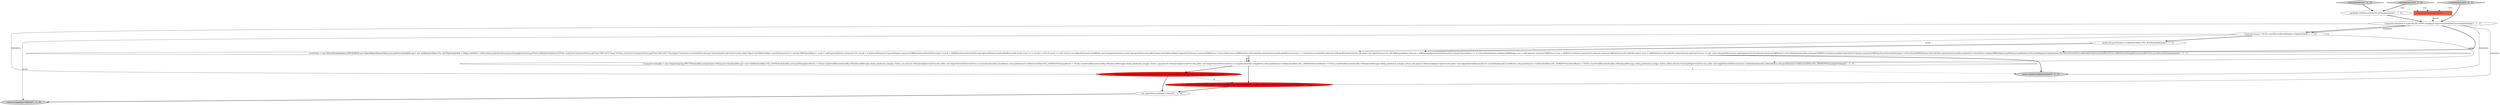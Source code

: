 digraph {
6 [style = filled, label = "Composite group = UIUtils.createPlaceholder(dialogArea,2)@@@5@@@['1', '1', '0']", fillcolor = white, shape = ellipse image = "AAA0AAABBB1BBB"];
1 [style = filled, label = "Composite parent@@@2@@@['1', '1', '1']", fillcolor = tomato, shape = box image = "AAA0AAABBB1BBB"];
3 [style = filled, label = "UIUtils.createInfoLabel(dialogArea,\"Predefined dashboards are read-only. But you can copy them.\")@@@136@@@['1', '0', '0']", fillcolor = red, shape = ellipse image = "AAA1AAABBB1BBB"];
0 [style = filled, label = "Composite dialogArea = super.edu.fdu.CPPDG.tinypdg.pe.ExpressionInfo@9a4c1parent@@@3@@@['1', '1', '1']", fillcolor = white, shape = ellipse image = "AAA0AAABBB1BBB"];
4 [style = filled, label = "createDialogArea['1', '0', '0']", fillcolor = lightgray, shape = diamond image = "AAA0AAABBB1BBB"];
14 [style = filled, label = "return dialogArea@@@91@@@['0', '0', '1']", fillcolor = lightgray, shape = ellipse image = "AAA0AAABBB3BBB"];
7 [style = filled, label = "this.updateButtons()@@@137@@@['1', '1', '0']", fillcolor = white, shape = ellipse image = "AAA0AAABBB1BBB"];
9 [style = filled, label = "{Composite buttonBar = new Composite(group,SWT.TOP)buttonBar.setLayout(new GridLayout(1,false))GridData gd = new GridData(GridData.FILL_VERTICAL)buttonBar.setLayoutData(gd)newButton = UIUtils.createPushButton(buttonBar,UIDashboardMessages.dialog_dashboard_manager_button_new,null,new SelectionAdapter(){@Override public void widgetSelected(SelectionEvent e){createDashboard()}})newButton.setLayoutData(new GridData(GridData.FILL_HORIZONTAL))copyButton = UIUtils.createPushButton(buttonBar,UIDashboardMessages.dialog_dashboard_manager_button_copy,null,new SelectionAdapter(){@Override public void widgetSelected(SelectionEvent e){copyDashboard()}})copyButton.setLayoutData(new GridData(GridData.FILL_HORIZONTAL))editButton = UIUtils.createPushButton(buttonBar,UIDashboardMessages.dialog_dashboard_manager_button_edit,null,new SelectionAdapter(){@Override public void widgetSelected(SelectionEvent e){editDashboard()}})editButton.setLayoutData(new GridData(GridData.FILL_HORIZONTAL))deleteButton = UIUtils.createPushButton(buttonBar,UIDashboardMessages.dialog_dashboard_manager_button_delete,null,new SelectionAdapter(){@Override public void widgetSelected(SelectionEvent e){deleteDashboard()}})deleteButton.setLayoutData(new GridData(GridData.FILL_HORIZONTAL))}@@@102@@@['1', '1', '0']", fillcolor = white, shape = ellipse image = "AAA0AAABBB1BBB"];
11 [style = filled, label = "createDialogArea['0', '1', '0']", fillcolor = lightgray, shape = diamond image = "AAA0AAABBB2BBB"];
5 [style = filled, label = "group.setLayoutData(new GridData(GridData.FILL_BOTH))@@@6@@@['1', '1', '0']", fillcolor = white, shape = ellipse image = "AAA0AAABBB1BBB"];
12 [style = filled, label = "UIUtils.createInfoLabel(dialogArea,UIDashboardMessages.dialog_dashboard_manager_infolabel_predifined_dashboard)@@@136@@@['0', '1', '0']", fillcolor = red, shape = ellipse image = "AAA1AAABBB2BBB"];
13 [style = filled, label = "createDialogArea['0', '0', '1']", fillcolor = lightgray, shape = diamond image = "AAA0AAABBB3BBB"];
2 [style = filled, label = "getShell().setMinimumSize(300,300)@@@3@@@['1', '1', '0']", fillcolor = white, shape = ellipse image = "AAA0AAABBB1BBB"];
10 [style = filled, label = "return group@@@138@@@['1', '1', '0']", fillcolor = lightgray, shape = ellipse image = "AAA0AAABBB1BBB"];
8 [style = filled, label = "{treeViewer = new FilteredTree(dialogArea,SWT.BORDER,new NamedObjectPatternFilter(),true).getViewer()GridData gd = new GridData(GridData.FILL_BOTH)gd.heightHint = 300gd.widthHint = 300treeViewer.getControl().setLayoutData(gd)treeViewer.getTree().setHeaderVisible(true)UIUtils.createTreeColumn(treeViewer.getTree(),SWT.LEFT,\"Name\")UIUtils.createTreeColumn(treeViewer.getTree(),SWT.LEFT,\"Description\")treeViewer.setContentProvider(new TreeContentProvider(){@Override public Object(( getChildren(Object parentElement){List<? extends DBPNamedObject> result = nullif (parentElement instanceof List) {result = (List)parentElement}if (parentElement instanceof DBPDataSourceProviderDescriptor) {result = ((DBPDataSourceProviderDescriptor)parentElement).getEnabledDrivers()if (result.size() <= 1) {result = null}}if (result == null) {return new Object((((}result.sort(DBUtils.nameComparator())return result.toArray()}@Override public boolean hasChildren(Object element){if (element instanceof DBPDriver) {return false}return ((DBPDataSourceProviderDescriptor)element).getEnabledDrivers().size() > 1}})treeViewer.setLabelProvider(new CellLabelProvider(){@Override public void update(ViewerCell cell){DBPNamedObject element = (DBPNamedObject)cell.getElement()if (cell.getColumnIndex() == 0) {cell.setText(element.getName())DBPImage icon = nullif (element instanceof DBPDriver) {icon = ((DBPDriver)element).getIcon()}if (element instanceof DBPDataSourceProviderDescriptor) {icon = ((DBPDataSourceProviderDescriptor)element).getIcon()}if (icon != null) {cell.setImage(DBeaverIcons.getImage(icon))}}{if (element instanceof DBPDriver) {cell.setText(CommonUtils.notEmpty(((DBPDriver)element).getDescription()))}if (element instanceof DBPDataSourceProviderDescriptor) {cell.setText(((DBPDataSourceProviderDescriptor)element).getDescription())}}}})treeViewer.setInput(DBWorkbench.getPlatform().getDataSourceProviderRegistry().getDataSourceProviders())treeViewer.addDoubleClickListener(null)treeViewer.addSelectionChangedListener(null)UIUtils.asyncExec(null)}@@@4@@@['1', '1', '1']", fillcolor = white, shape = ellipse image = "AAA0AAABBB1BBB"];
6->8 [style = solid, label="group"];
5->8 [style = bold, label=""];
0->3 [style = solid, label="dialogArea"];
4->1 [style = dotted, label="true"];
0->6 [style = bold, label=""];
7->10 [style = bold, label=""];
6->10 [style = solid, label="group"];
11->1 [style = dotted, label="true"];
0->12 [style = solid, label="dialogArea"];
0->14 [style = solid, label="dialogArea"];
8->14 [style = bold, label=""];
8->9 [style = solid, label="gd"];
4->2 [style = bold, label=""];
11->2 [style = bold, label=""];
12->7 [style = bold, label=""];
13->1 [style = dotted, label="true"];
6->5 [style = bold, label=""];
2->0 [style = bold, label=""];
9->14 [style = dashed, label="0"];
3->12 [style = dashed, label="0"];
3->7 [style = bold, label=""];
1->0 [style = solid, label="parent"];
0->8 [style = bold, label=""];
8->9 [style = bold, label=""];
9->3 [style = bold, label=""];
0->6 [style = solid, label="dialogArea"];
13->0 [style = bold, label=""];
9->12 [style = bold, label=""];
6->9 [style = solid, label="group"];
}
